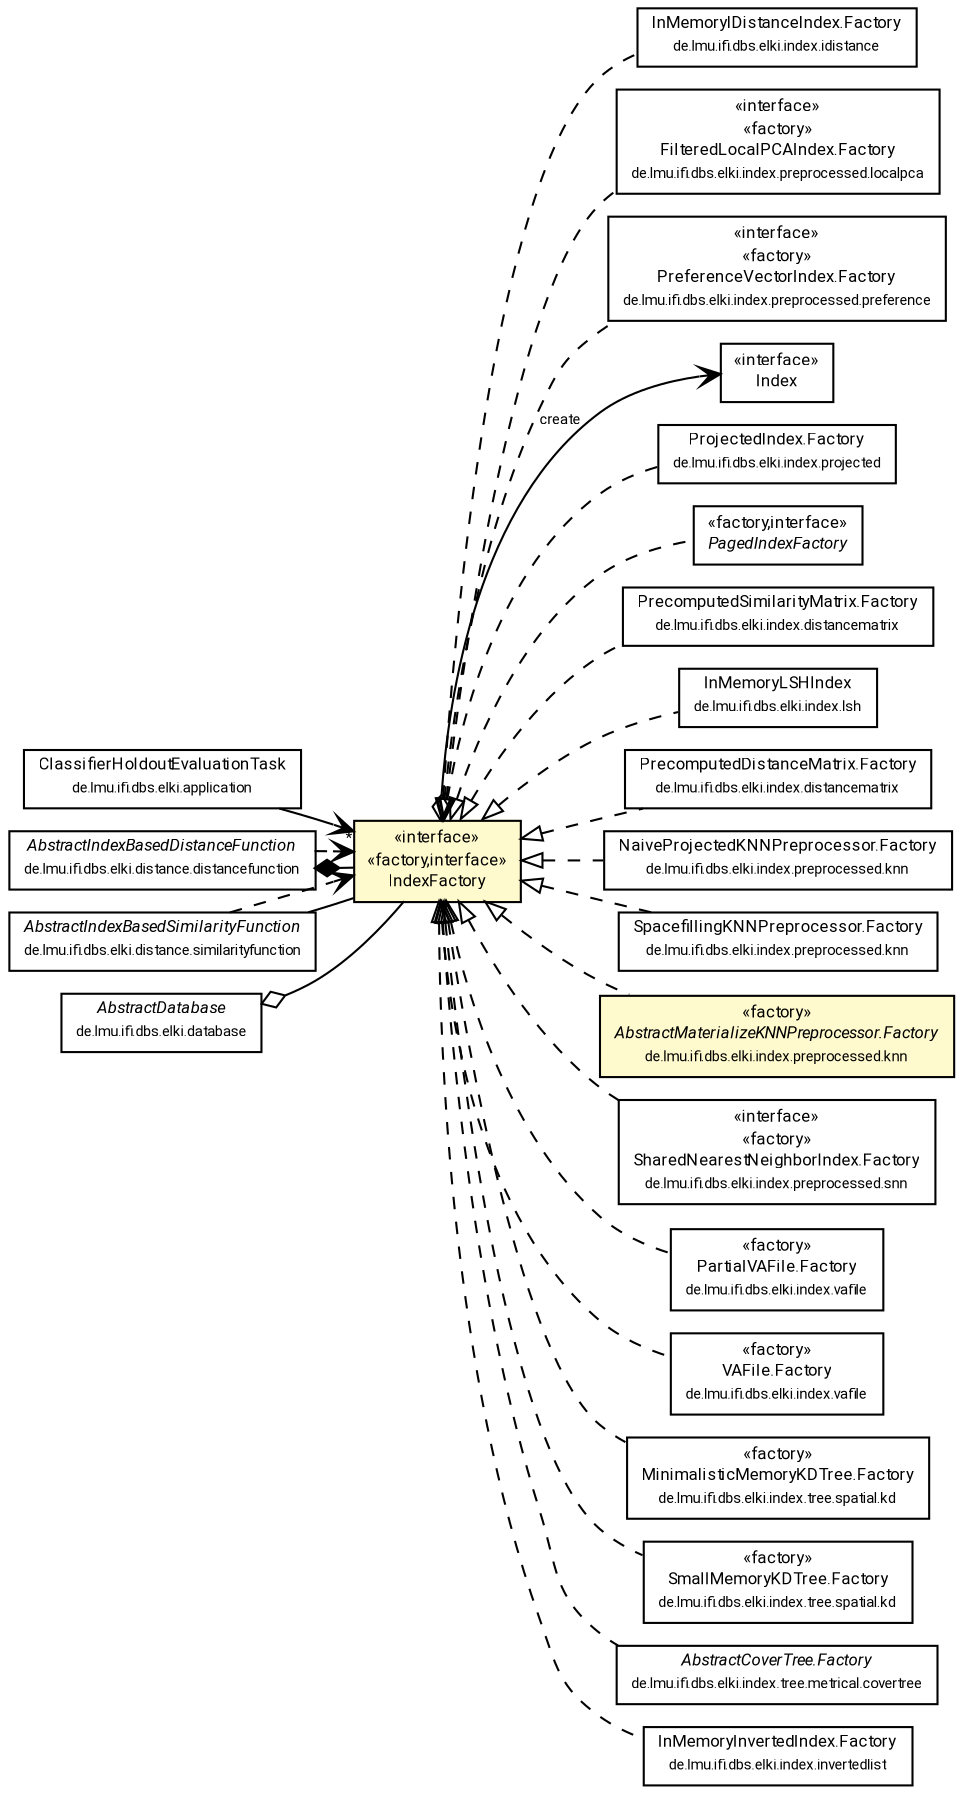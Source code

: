 #!/usr/local/bin/dot
#
# Class diagram 
# Generated by UMLGraph version R5_7_2-60-g0e99a6 (http://www.spinellis.gr/umlgraph/)
#

digraph G {
	graph [fontnames="svg"]
	edge [fontname="Roboto",fontsize=7,labelfontname="Roboto",labelfontsize=7,color="black"];
	node [fontname="Roboto",fontcolor="black",fontsize=8,shape=plaintext,margin=0,width=0,height=0];
	nodesep=0.15;
	ranksep=0.25;
	rankdir=LR;
	// de.lmu.ifi.dbs.elki.index.idistance.InMemoryIDistanceIndex.Factory<V>
	c5233288 [label=<<table title="de.lmu.ifi.dbs.elki.index.idistance.InMemoryIDistanceIndex.Factory" border="0" cellborder="1" cellspacing="0" cellpadding="2" href="idistance/InMemoryIDistanceIndex.Factory.html" target="_parent">
		<tr><td><table border="0" cellspacing="0" cellpadding="1">
		<tr><td align="center" balign="center"> <font face="Roboto">InMemoryIDistanceIndex.Factory</font> </td></tr>
		<tr><td align="center" balign="center"> <font face="Roboto" point-size="7.0">de.lmu.ifi.dbs.elki.index.idistance</font> </td></tr>
		</table></td></tr>
		</table>>, URL="idistance/InMemoryIDistanceIndex.Factory.html"];
	// de.lmu.ifi.dbs.elki.application.ClassifierHoldoutEvaluationTask<O>
	c5233775 [label=<<table title="de.lmu.ifi.dbs.elki.application.ClassifierHoldoutEvaluationTask" border="0" cellborder="1" cellspacing="0" cellpadding="2" href="../application/ClassifierHoldoutEvaluationTask.html" target="_parent">
		<tr><td><table border="0" cellspacing="0" cellpadding="1">
		<tr><td align="center" balign="center"> <font face="Roboto">ClassifierHoldoutEvaluationTask</font> </td></tr>
		<tr><td align="center" balign="center"> <font face="Roboto" point-size="7.0">de.lmu.ifi.dbs.elki.application</font> </td></tr>
		</table></td></tr>
		</table>>, URL="../application/ClassifierHoldoutEvaluationTask.html"];
	// de.lmu.ifi.dbs.elki.index.preprocessed.localpca.FilteredLocalPCAIndex.Factory<NV extends de.lmu.ifi.dbs.elki.data.NumberVector>
	c5233788 [label=<<table title="de.lmu.ifi.dbs.elki.index.preprocessed.localpca.FilteredLocalPCAIndex.Factory" border="0" cellborder="1" cellspacing="0" cellpadding="2" href="preprocessed/localpca/FilteredLocalPCAIndex.Factory.html" target="_parent">
		<tr><td><table border="0" cellspacing="0" cellpadding="1">
		<tr><td align="center" balign="center"> &#171;interface&#187; </td></tr>
		<tr><td align="center" balign="center"> &#171;factory&#187; </td></tr>
		<tr><td align="center" balign="center"> <font face="Roboto">FilteredLocalPCAIndex.Factory</font> </td></tr>
		<tr><td align="center" balign="center"> <font face="Roboto" point-size="7.0">de.lmu.ifi.dbs.elki.index.preprocessed.localpca</font> </td></tr>
		</table></td></tr>
		</table>>, URL="preprocessed/localpca/FilteredLocalPCAIndex.Factory.html"];
	// de.lmu.ifi.dbs.elki.index.preprocessed.preference.PreferenceVectorIndex.Factory<V extends de.lmu.ifi.dbs.elki.data.NumberVector>
	c5233793 [label=<<table title="de.lmu.ifi.dbs.elki.index.preprocessed.preference.PreferenceVectorIndex.Factory" border="0" cellborder="1" cellspacing="0" cellpadding="2" href="preprocessed/preference/PreferenceVectorIndex.Factory.html" target="_parent">
		<tr><td><table border="0" cellspacing="0" cellpadding="1">
		<tr><td align="center" balign="center"> &#171;interface&#187; </td></tr>
		<tr><td align="center" balign="center"> &#171;factory&#187; </td></tr>
		<tr><td align="center" balign="center"> <font face="Roboto">PreferenceVectorIndex.Factory</font> </td></tr>
		<tr><td align="center" balign="center"> <font face="Roboto" point-size="7.0">de.lmu.ifi.dbs.elki.index.preprocessed.preference</font> </td></tr>
		</table></td></tr>
		</table>>, URL="preprocessed/preference/PreferenceVectorIndex.Factory.html"];
	// de.lmu.ifi.dbs.elki.index.Index
	c5234377 [label=<<table title="de.lmu.ifi.dbs.elki.index.Index" border="0" cellborder="1" cellspacing="0" cellpadding="2" href="Index.html" target="_parent">
		<tr><td><table border="0" cellspacing="0" cellpadding="1">
		<tr><td align="center" balign="center"> &#171;interface&#187; </td></tr>
		<tr><td align="center" balign="center"> <font face="Roboto">Index</font> </td></tr>
		</table></td></tr>
		</table>>, URL="Index.html"];
	// de.lmu.ifi.dbs.elki.index.IndexFactory<V>
	c5234379 [label=<<table title="de.lmu.ifi.dbs.elki.index.IndexFactory" border="0" cellborder="1" cellspacing="0" cellpadding="2" bgcolor="lemonChiffon" href="IndexFactory.html" target="_parent">
		<tr><td><table border="0" cellspacing="0" cellpadding="1">
		<tr><td align="center" balign="center"> &#171;interface&#187; </td></tr>
		<tr><td align="center" balign="center"> &#171;factory,interface&#187; </td></tr>
		<tr><td align="center" balign="center"> <font face="Roboto">IndexFactory</font> </td></tr>
		</table></td></tr>
		</table>>, URL="IndexFactory.html"];
	// de.lmu.ifi.dbs.elki.distance.distancefunction.AbstractIndexBasedDistanceFunction<O, F extends de.lmu.ifi.dbs.elki.index.IndexFactory<O>>
	c5235450 [label=<<table title="de.lmu.ifi.dbs.elki.distance.distancefunction.AbstractIndexBasedDistanceFunction" border="0" cellborder="1" cellspacing="0" cellpadding="2" href="../distance/distancefunction/AbstractIndexBasedDistanceFunction.html" target="_parent">
		<tr><td><table border="0" cellspacing="0" cellpadding="1">
		<tr><td align="center" balign="center"> <font face="Roboto"><i>AbstractIndexBasedDistanceFunction</i></font> </td></tr>
		<tr><td align="center" balign="center"> <font face="Roboto" point-size="7.0">de.lmu.ifi.dbs.elki.distance.distancefunction</font> </td></tr>
		</table></td></tr>
		</table>>, URL="../distance/distancefunction/AbstractIndexBasedDistanceFunction.html"];
	// de.lmu.ifi.dbs.elki.distance.similarityfunction.AbstractIndexBasedSimilarityFunction<O, F extends de.lmu.ifi.dbs.elki.index.IndexFactory<O>>
	c5235467 [label=<<table title="de.lmu.ifi.dbs.elki.distance.similarityfunction.AbstractIndexBasedSimilarityFunction" border="0" cellborder="1" cellspacing="0" cellpadding="2" href="../distance/similarityfunction/AbstractIndexBasedSimilarityFunction.html" target="_parent">
		<tr><td><table border="0" cellspacing="0" cellpadding="1">
		<tr><td align="center" balign="center"> <font face="Roboto"><i>AbstractIndexBasedSimilarityFunction</i></font> </td></tr>
		<tr><td align="center" balign="center"> <font face="Roboto" point-size="7.0">de.lmu.ifi.dbs.elki.distance.similarityfunction</font> </td></tr>
		</table></td></tr>
		</table>>, URL="../distance/similarityfunction/AbstractIndexBasedSimilarityFunction.html"];
	// de.lmu.ifi.dbs.elki.database.AbstractDatabase
	c5235489 [label=<<table title="de.lmu.ifi.dbs.elki.database.AbstractDatabase" border="0" cellborder="1" cellspacing="0" cellpadding="2" href="../database/AbstractDatabase.html" target="_parent">
		<tr><td><table border="0" cellspacing="0" cellpadding="1">
		<tr><td align="center" balign="center"> <font face="Roboto"><i>AbstractDatabase</i></font> </td></tr>
		<tr><td align="center" balign="center"> <font face="Roboto" point-size="7.0">de.lmu.ifi.dbs.elki.database</font> </td></tr>
		</table></td></tr>
		</table>>, URL="../database/AbstractDatabase.html"];
	// de.lmu.ifi.dbs.elki.index.projected.ProjectedIndex.Factory<O, I>
	c5235604 [label=<<table title="de.lmu.ifi.dbs.elki.index.projected.ProjectedIndex.Factory" border="0" cellborder="1" cellspacing="0" cellpadding="2" href="projected/ProjectedIndex.Factory.html" target="_parent">
		<tr><td><table border="0" cellspacing="0" cellpadding="1">
		<tr><td align="center" balign="center"> <font face="Roboto">ProjectedIndex.Factory</font> </td></tr>
		<tr><td align="center" balign="center"> <font face="Roboto" point-size="7.0">de.lmu.ifi.dbs.elki.index.projected</font> </td></tr>
		</table></td></tr>
		</table>>, URL="projected/ProjectedIndex.Factory.html"];
	// de.lmu.ifi.dbs.elki.index.PagedIndexFactory<O>
	c5235606 [label=<<table title="de.lmu.ifi.dbs.elki.index.PagedIndexFactory" border="0" cellborder="1" cellspacing="0" cellpadding="2" href="PagedIndexFactory.html" target="_parent">
		<tr><td><table border="0" cellspacing="0" cellpadding="1">
		<tr><td align="center" balign="center"> &#171;factory,interface&#187; </td></tr>
		<tr><td align="center" balign="center"> <font face="Roboto"><i>PagedIndexFactory</i></font> </td></tr>
		</table></td></tr>
		</table>>, URL="PagedIndexFactory.html"];
	// de.lmu.ifi.dbs.elki.index.distancematrix.PrecomputedSimilarityMatrix.Factory<O>
	c5235620 [label=<<table title="de.lmu.ifi.dbs.elki.index.distancematrix.PrecomputedSimilarityMatrix.Factory" border="0" cellborder="1" cellspacing="0" cellpadding="2" href="distancematrix/PrecomputedSimilarityMatrix.Factory.html" target="_parent">
		<tr><td><table border="0" cellspacing="0" cellpadding="1">
		<tr><td align="center" balign="center"> <font face="Roboto">PrecomputedSimilarityMatrix.Factory</font> </td></tr>
		<tr><td align="center" balign="center"> <font face="Roboto" point-size="7.0">de.lmu.ifi.dbs.elki.index.distancematrix</font> </td></tr>
		</table></td></tr>
		</table>>, URL="distancematrix/PrecomputedSimilarityMatrix.Factory.html"];
	// de.lmu.ifi.dbs.elki.index.lsh.InMemoryLSHIndex<V>
	c5235637 [label=<<table title="de.lmu.ifi.dbs.elki.index.lsh.InMemoryLSHIndex" border="0" cellborder="1" cellspacing="0" cellpadding="2" href="lsh/InMemoryLSHIndex.html" target="_parent">
		<tr><td><table border="0" cellspacing="0" cellpadding="1">
		<tr><td align="center" balign="center"> <font face="Roboto">InMemoryLSHIndex</font> </td></tr>
		<tr><td align="center" balign="center"> <font face="Roboto" point-size="7.0">de.lmu.ifi.dbs.elki.index.lsh</font> </td></tr>
		</table></td></tr>
		</table>>, URL="lsh/InMemoryLSHIndex.html"];
	// de.lmu.ifi.dbs.elki.index.distancematrix.PrecomputedDistanceMatrix.Factory<O>
	c5235732 [label=<<table title="de.lmu.ifi.dbs.elki.index.distancematrix.PrecomputedDistanceMatrix.Factory" border="0" cellborder="1" cellspacing="0" cellpadding="2" href="distancematrix/PrecomputedDistanceMatrix.Factory.html" target="_parent">
		<tr><td><table border="0" cellspacing="0" cellpadding="1">
		<tr><td align="center" balign="center"> <font face="Roboto">PrecomputedDistanceMatrix.Factory</font> </td></tr>
		<tr><td align="center" balign="center"> <font face="Roboto" point-size="7.0">de.lmu.ifi.dbs.elki.index.distancematrix</font> </td></tr>
		</table></td></tr>
		</table>>, URL="distancematrix/PrecomputedDistanceMatrix.Factory.html"];
	// de.lmu.ifi.dbs.elki.index.preprocessed.knn.NaiveProjectedKNNPreprocessor.Factory<V extends de.lmu.ifi.dbs.elki.data.NumberVector>
	c5235741 [label=<<table title="de.lmu.ifi.dbs.elki.index.preprocessed.knn.NaiveProjectedKNNPreprocessor.Factory" border="0" cellborder="1" cellspacing="0" cellpadding="2" href="preprocessed/knn/NaiveProjectedKNNPreprocessor.Factory.html" target="_parent">
		<tr><td><table border="0" cellspacing="0" cellpadding="1">
		<tr><td align="center" balign="center"> <font face="Roboto">NaiveProjectedKNNPreprocessor.Factory</font> </td></tr>
		<tr><td align="center" balign="center"> <font face="Roboto" point-size="7.0">de.lmu.ifi.dbs.elki.index.preprocessed.knn</font> </td></tr>
		</table></td></tr>
		</table>>, URL="preprocessed/knn/NaiveProjectedKNNPreprocessor.Factory.html"];
	// de.lmu.ifi.dbs.elki.index.preprocessed.knn.SpacefillingKNNPreprocessor.Factory<V extends de.lmu.ifi.dbs.elki.data.NumberVector>
	c5235760 [label=<<table title="de.lmu.ifi.dbs.elki.index.preprocessed.knn.SpacefillingKNNPreprocessor.Factory" border="0" cellborder="1" cellspacing="0" cellpadding="2" href="preprocessed/knn/SpacefillingKNNPreprocessor.Factory.html" target="_parent">
		<tr><td><table border="0" cellspacing="0" cellpadding="1">
		<tr><td align="center" balign="center"> <font face="Roboto">SpacefillingKNNPreprocessor.Factory</font> </td></tr>
		<tr><td align="center" balign="center"> <font face="Roboto" point-size="7.0">de.lmu.ifi.dbs.elki.index.preprocessed.knn</font> </td></tr>
		</table></td></tr>
		</table>>, URL="preprocessed/knn/SpacefillingKNNPreprocessor.Factory.html"];
	// de.lmu.ifi.dbs.elki.index.preprocessed.knn.AbstractMaterializeKNNPreprocessor.Factory<O>
	c5235765 [label=<<table title="de.lmu.ifi.dbs.elki.index.preprocessed.knn.AbstractMaterializeKNNPreprocessor.Factory" border="0" cellborder="1" cellspacing="0" cellpadding="2" bgcolor="LemonChiffon" href="preprocessed/knn/AbstractMaterializeKNNPreprocessor.Factory.html" target="_parent">
		<tr><td><table border="0" cellspacing="0" cellpadding="1">
		<tr><td align="center" balign="center"> &#171;factory&#187; </td></tr>
		<tr><td align="center" balign="center"> <font face="Roboto"><i>AbstractMaterializeKNNPreprocessor.Factory</i></font> </td></tr>
		<tr><td align="center" balign="center"> <font face="Roboto" point-size="7.0">de.lmu.ifi.dbs.elki.index.preprocessed.knn</font> </td></tr>
		</table></td></tr>
		</table>>, URL="preprocessed/knn/AbstractMaterializeKNNPreprocessor.Factory.html"];
	// de.lmu.ifi.dbs.elki.index.preprocessed.snn.SharedNearestNeighborIndex.Factory<O>
	c5235768 [label=<<table title="de.lmu.ifi.dbs.elki.index.preprocessed.snn.SharedNearestNeighborIndex.Factory" border="0" cellborder="1" cellspacing="0" cellpadding="2" href="preprocessed/snn/SharedNearestNeighborIndex.Factory.html" target="_parent">
		<tr><td><table border="0" cellspacing="0" cellpadding="1">
		<tr><td align="center" balign="center"> &#171;interface&#187; </td></tr>
		<tr><td align="center" balign="center"> &#171;factory&#187; </td></tr>
		<tr><td align="center" balign="center"> <font face="Roboto">SharedNearestNeighborIndex.Factory</font> </td></tr>
		<tr><td align="center" balign="center"> <font face="Roboto" point-size="7.0">de.lmu.ifi.dbs.elki.index.preprocessed.snn</font> </td></tr>
		</table></td></tr>
		</table>>, URL="preprocessed/snn/SharedNearestNeighborIndex.Factory.html"];
	// de.lmu.ifi.dbs.elki.index.vafile.PartialVAFile.Factory<V extends de.lmu.ifi.dbs.elki.data.NumberVector>
	c5235893 [label=<<table title="de.lmu.ifi.dbs.elki.index.vafile.PartialVAFile.Factory" border="0" cellborder="1" cellspacing="0" cellpadding="2" href="vafile/PartialVAFile.Factory.html" target="_parent">
		<tr><td><table border="0" cellspacing="0" cellpadding="1">
		<tr><td align="center" balign="center"> &#171;factory&#187; </td></tr>
		<tr><td align="center" balign="center"> <font face="Roboto">PartialVAFile.Factory</font> </td></tr>
		<tr><td align="center" balign="center"> <font face="Roboto" point-size="7.0">de.lmu.ifi.dbs.elki.index.vafile</font> </td></tr>
		</table></td></tr>
		</table>>, URL="vafile/PartialVAFile.Factory.html"];
	// de.lmu.ifi.dbs.elki.index.vafile.VAFile.Factory<V extends de.lmu.ifi.dbs.elki.data.NumberVector>
	c5235898 [label=<<table title="de.lmu.ifi.dbs.elki.index.vafile.VAFile.Factory" border="0" cellborder="1" cellspacing="0" cellpadding="2" href="vafile/VAFile.Factory.html" target="_parent">
		<tr><td><table border="0" cellspacing="0" cellpadding="1">
		<tr><td align="center" balign="center"> &#171;factory&#187; </td></tr>
		<tr><td align="center" balign="center"> <font face="Roboto">VAFile.Factory</font> </td></tr>
		<tr><td align="center" balign="center"> <font face="Roboto" point-size="7.0">de.lmu.ifi.dbs.elki.index.vafile</font> </td></tr>
		</table></td></tr>
		</table>>, URL="vafile/VAFile.Factory.html"];
	// de.lmu.ifi.dbs.elki.index.tree.spatial.kd.MinimalisticMemoryKDTree.Factory<O extends de.lmu.ifi.dbs.elki.data.NumberVector>
	c5235906 [label=<<table title="de.lmu.ifi.dbs.elki.index.tree.spatial.kd.MinimalisticMemoryKDTree.Factory" border="0" cellborder="1" cellspacing="0" cellpadding="2" href="tree/spatial/kd/MinimalisticMemoryKDTree.Factory.html" target="_parent">
		<tr><td><table border="0" cellspacing="0" cellpadding="1">
		<tr><td align="center" balign="center"> &#171;factory&#187; </td></tr>
		<tr><td align="center" balign="center"> <font face="Roboto">MinimalisticMemoryKDTree.Factory</font> </td></tr>
		<tr><td align="center" balign="center"> <font face="Roboto" point-size="7.0">de.lmu.ifi.dbs.elki.index.tree.spatial.kd</font> </td></tr>
		</table></td></tr>
		</table>>, URL="tree/spatial/kd/MinimalisticMemoryKDTree.Factory.html"];
	// de.lmu.ifi.dbs.elki.index.tree.spatial.kd.SmallMemoryKDTree.Factory<O extends de.lmu.ifi.dbs.elki.data.NumberVector>
	c5235911 [label=<<table title="de.lmu.ifi.dbs.elki.index.tree.spatial.kd.SmallMemoryKDTree.Factory" border="0" cellborder="1" cellspacing="0" cellpadding="2" href="tree/spatial/kd/SmallMemoryKDTree.Factory.html" target="_parent">
		<tr><td><table border="0" cellspacing="0" cellpadding="1">
		<tr><td align="center" balign="center"> &#171;factory&#187; </td></tr>
		<tr><td align="center" balign="center"> <font face="Roboto">SmallMemoryKDTree.Factory</font> </td></tr>
		<tr><td align="center" balign="center"> <font face="Roboto" point-size="7.0">de.lmu.ifi.dbs.elki.index.tree.spatial.kd</font> </td></tr>
		</table></td></tr>
		</table>>, URL="tree/spatial/kd/SmallMemoryKDTree.Factory.html"];
	// de.lmu.ifi.dbs.elki.index.tree.metrical.covertree.AbstractCoverTree.Factory<O>
	c5235926 [label=<<table title="de.lmu.ifi.dbs.elki.index.tree.metrical.covertree.AbstractCoverTree.Factory" border="0" cellborder="1" cellspacing="0" cellpadding="2" href="tree/metrical/covertree/AbstractCoverTree.Factory.html" target="_parent">
		<tr><td><table border="0" cellspacing="0" cellpadding="1">
		<tr><td align="center" balign="center"> <font face="Roboto"><i>AbstractCoverTree.Factory</i></font> </td></tr>
		<tr><td align="center" balign="center"> <font face="Roboto" point-size="7.0">de.lmu.ifi.dbs.elki.index.tree.metrical.covertree</font> </td></tr>
		</table></td></tr>
		</table>>, URL="tree/metrical/covertree/AbstractCoverTree.Factory.html"];
	// de.lmu.ifi.dbs.elki.index.invertedlist.InMemoryInvertedIndex.Factory<V extends de.lmu.ifi.dbs.elki.data.NumberVector>
	c5235933 [label=<<table title="de.lmu.ifi.dbs.elki.index.invertedlist.InMemoryInvertedIndex.Factory" border="0" cellborder="1" cellspacing="0" cellpadding="2" href="invertedlist/InMemoryInvertedIndex.Factory.html" target="_parent">
		<tr><td><table border="0" cellspacing="0" cellpadding="1">
		<tr><td align="center" balign="center"> <font face="Roboto">InMemoryInvertedIndex.Factory</font> </td></tr>
		<tr><td align="center" balign="center"> <font face="Roboto" point-size="7.0">de.lmu.ifi.dbs.elki.index.invertedlist</font> </td></tr>
		</table></td></tr>
		</table>>, URL="invertedlist/InMemoryInvertedIndex.Factory.html"];
	// de.lmu.ifi.dbs.elki.index.idistance.InMemoryIDistanceIndex.Factory<V> implements de.lmu.ifi.dbs.elki.index.IndexFactory<V>
	c5234379 -> c5233288 [arrowtail=empty,style=dashed,dir=back,weight=9];
	// de.lmu.ifi.dbs.elki.index.preprocessed.localpca.FilteredLocalPCAIndex.Factory<NV extends de.lmu.ifi.dbs.elki.data.NumberVector> implements de.lmu.ifi.dbs.elki.index.IndexFactory<V>
	c5234379 -> c5233788 [arrowtail=empty,style=dashed,dir=back,weight=9];
	// de.lmu.ifi.dbs.elki.index.preprocessed.preference.PreferenceVectorIndex.Factory<V extends de.lmu.ifi.dbs.elki.data.NumberVector> implements de.lmu.ifi.dbs.elki.index.IndexFactory<V>
	c5234379 -> c5233793 [arrowtail=empty,style=dashed,dir=back,weight=9];
	// de.lmu.ifi.dbs.elki.index.IndexFactory<V> navhas de.lmu.ifi.dbs.elki.index.Index
	c5234379 -> c5234377 [arrowhead=open,arrowtail=ediamond,dir=both,weight=3,label="create"];
	// de.lmu.ifi.dbs.elki.distance.distancefunction.AbstractIndexBasedDistanceFunction<O, F extends de.lmu.ifi.dbs.elki.index.IndexFactory<O>> composed de.lmu.ifi.dbs.elki.index.IndexFactory<V>
	c5235450 -> c5234379 [arrowhead=none,arrowtail=diamond,dir=back,weight=6];
	// de.lmu.ifi.dbs.elki.distance.similarityfunction.AbstractIndexBasedSimilarityFunction<O, F extends de.lmu.ifi.dbs.elki.index.IndexFactory<O>> assoc de.lmu.ifi.dbs.elki.index.IndexFactory<V>
	c5235467 -> c5234379 [arrowhead=none,weight=2];
	// de.lmu.ifi.dbs.elki.database.AbstractDatabase has de.lmu.ifi.dbs.elki.index.IndexFactory<V>
	c5235489 -> c5234379 [arrowhead=none,arrowtail=ediamond,dir=back,weight=4];
	// de.lmu.ifi.dbs.elki.index.projected.ProjectedIndex.Factory<O, I> implements de.lmu.ifi.dbs.elki.index.IndexFactory<V>
	c5234379 -> c5235604 [arrowtail=empty,style=dashed,dir=back,weight=9];
	// de.lmu.ifi.dbs.elki.index.PagedIndexFactory<O> implements de.lmu.ifi.dbs.elki.index.IndexFactory<V>
	c5234379 -> c5235606 [arrowtail=empty,style=dashed,dir=back,weight=9];
	// de.lmu.ifi.dbs.elki.index.distancematrix.PrecomputedSimilarityMatrix.Factory<O> implements de.lmu.ifi.dbs.elki.index.IndexFactory<V>
	c5234379 -> c5235620 [arrowtail=empty,style=dashed,dir=back,weight=9];
	// de.lmu.ifi.dbs.elki.index.lsh.InMemoryLSHIndex<V> implements de.lmu.ifi.dbs.elki.index.IndexFactory<V>
	c5234379 -> c5235637 [arrowtail=empty,style=dashed,dir=back,weight=9];
	// de.lmu.ifi.dbs.elki.index.distancematrix.PrecomputedDistanceMatrix.Factory<O> implements de.lmu.ifi.dbs.elki.index.IndexFactory<V>
	c5234379 -> c5235732 [arrowtail=empty,style=dashed,dir=back,weight=9];
	// de.lmu.ifi.dbs.elki.index.preprocessed.knn.NaiveProjectedKNNPreprocessor.Factory<V extends de.lmu.ifi.dbs.elki.data.NumberVector> implements de.lmu.ifi.dbs.elki.index.IndexFactory<V>
	c5234379 -> c5235741 [arrowtail=empty,style=dashed,dir=back,weight=9];
	// de.lmu.ifi.dbs.elki.index.preprocessed.knn.SpacefillingKNNPreprocessor.Factory<V extends de.lmu.ifi.dbs.elki.data.NumberVector> implements de.lmu.ifi.dbs.elki.index.IndexFactory<V>
	c5234379 -> c5235760 [arrowtail=empty,style=dashed,dir=back,weight=9];
	// de.lmu.ifi.dbs.elki.index.preprocessed.knn.AbstractMaterializeKNNPreprocessor.Factory<O> implements de.lmu.ifi.dbs.elki.index.IndexFactory<V>
	c5234379 -> c5235765 [arrowtail=empty,style=dashed,dir=back,weight=9];
	// de.lmu.ifi.dbs.elki.index.preprocessed.snn.SharedNearestNeighborIndex.Factory<O> implements de.lmu.ifi.dbs.elki.index.IndexFactory<V>
	c5234379 -> c5235768 [arrowtail=empty,style=dashed,dir=back,weight=9];
	// de.lmu.ifi.dbs.elki.index.vafile.PartialVAFile.Factory<V extends de.lmu.ifi.dbs.elki.data.NumberVector> implements de.lmu.ifi.dbs.elki.index.IndexFactory<V>
	c5234379 -> c5235893 [arrowtail=empty,style=dashed,dir=back,weight=9];
	// de.lmu.ifi.dbs.elki.index.vafile.VAFile.Factory<V extends de.lmu.ifi.dbs.elki.data.NumberVector> implements de.lmu.ifi.dbs.elki.index.IndexFactory<V>
	c5234379 -> c5235898 [arrowtail=empty,style=dashed,dir=back,weight=9];
	// de.lmu.ifi.dbs.elki.index.tree.spatial.kd.MinimalisticMemoryKDTree.Factory<O extends de.lmu.ifi.dbs.elki.data.NumberVector> implements de.lmu.ifi.dbs.elki.index.IndexFactory<V>
	c5234379 -> c5235906 [arrowtail=empty,style=dashed,dir=back,weight=9];
	// de.lmu.ifi.dbs.elki.index.tree.spatial.kd.SmallMemoryKDTree.Factory<O extends de.lmu.ifi.dbs.elki.data.NumberVector> implements de.lmu.ifi.dbs.elki.index.IndexFactory<V>
	c5234379 -> c5235911 [arrowtail=empty,style=dashed,dir=back,weight=9];
	// de.lmu.ifi.dbs.elki.index.tree.metrical.covertree.AbstractCoverTree.Factory<O> implements de.lmu.ifi.dbs.elki.index.IndexFactory<V>
	c5234379 -> c5235926 [arrowtail=empty,style=dashed,dir=back,weight=9];
	// de.lmu.ifi.dbs.elki.index.invertedlist.InMemoryInvertedIndex.Factory<V extends de.lmu.ifi.dbs.elki.data.NumberVector> implements de.lmu.ifi.dbs.elki.index.IndexFactory<V>
	c5234379 -> c5235933 [arrowtail=empty,style=dashed,dir=back,weight=9];
	// de.lmu.ifi.dbs.elki.application.ClassifierHoldoutEvaluationTask<O> navassoc de.lmu.ifi.dbs.elki.index.IndexFactory<V>
	c5233775 -> c5234379 [arrowhead=open,weight=1,headlabel="*"];
	// de.lmu.ifi.dbs.elki.distance.distancefunction.AbstractIndexBasedDistanceFunction<O, F extends de.lmu.ifi.dbs.elki.index.IndexFactory<O>> depend de.lmu.ifi.dbs.elki.index.IndexFactory<V>
	c5235450 -> c5234379 [arrowhead=open,style=dashed,weight=0];
	// de.lmu.ifi.dbs.elki.distance.similarityfunction.AbstractIndexBasedSimilarityFunction<O, F extends de.lmu.ifi.dbs.elki.index.IndexFactory<O>> depend de.lmu.ifi.dbs.elki.index.IndexFactory<V>
	c5235467 -> c5234379 [arrowhead=open,style=dashed,weight=0];
}

